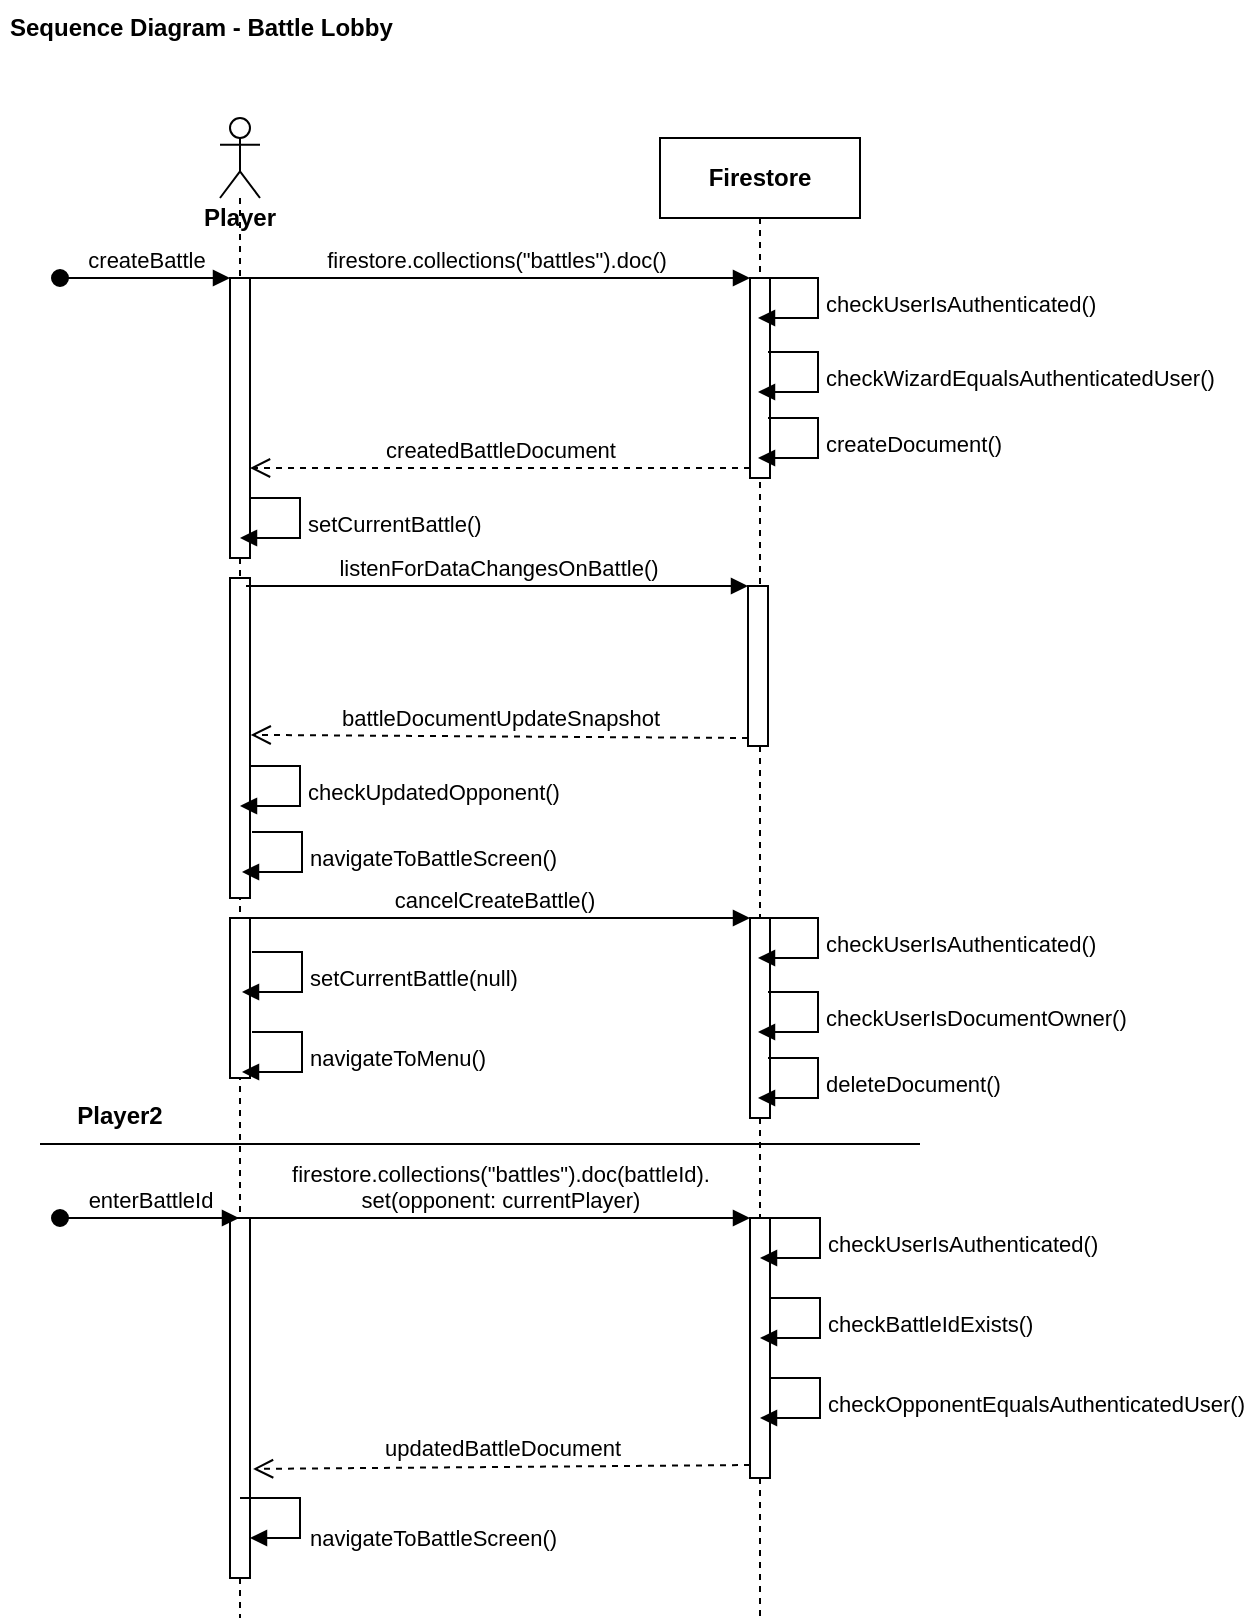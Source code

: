 <mxfile version="14.3.0" type="github">
  <diagram id="kgpKYQtTHZ0yAKxKKP6v" name="Page-1">
    <mxGraphModel dx="1527" dy="908" grid="1" gridSize="10" guides="1" tooltips="1" connect="1" arrows="1" fold="1" page="1" pageScale="1" pageWidth="850" pageHeight="1100" math="0" shadow="0">
      <root>
        <mxCell id="0" />
        <mxCell id="1" parent="0" />
        <mxCell id="dDlLGJxj14NWyJv1FB35-6" value="&lt;b&gt;Player&lt;/b&gt;" style="shape=umlLifeline;participant=umlActor;perimeter=lifelinePerimeter;whiteSpace=wrap;html=1;container=1;collapsible=0;recursiveResize=0;verticalAlign=top;spacingTop=36;outlineConnect=0;" vertex="1" parent="1">
          <mxGeometry x="160" y="90" width="20" height="750" as="geometry" />
        </mxCell>
        <mxCell id="dDlLGJxj14NWyJv1FB35-15" value="" style="html=1;points=[];perimeter=orthogonalPerimeter;" vertex="1" parent="dDlLGJxj14NWyJv1FB35-6">
          <mxGeometry x="5" y="80" width="10" height="140" as="geometry" />
        </mxCell>
        <mxCell id="dDlLGJxj14NWyJv1FB35-16" value="createBattle" style="html=1;verticalAlign=bottom;startArrow=oval;endArrow=block;startSize=8;" edge="1" target="dDlLGJxj14NWyJv1FB35-15" parent="dDlLGJxj14NWyJv1FB35-6">
          <mxGeometry relative="1" as="geometry">
            <mxPoint x="-80" y="80" as="sourcePoint" />
          </mxGeometry>
        </mxCell>
        <mxCell id="dDlLGJxj14NWyJv1FB35-27" value="" style="html=1;points=[];perimeter=orthogonalPerimeter;" vertex="1" parent="dDlLGJxj14NWyJv1FB35-6">
          <mxGeometry x="5" y="550" width="10" height="180" as="geometry" />
        </mxCell>
        <mxCell id="dDlLGJxj14NWyJv1FB35-46" value="" style="html=1;points=[];perimeter=orthogonalPerimeter;" vertex="1" parent="dDlLGJxj14NWyJv1FB35-6">
          <mxGeometry x="5" y="230" width="10" height="160" as="geometry" />
        </mxCell>
        <mxCell id="dDlLGJxj14NWyJv1FB35-47" value="" style="html=1;points=[];perimeter=orthogonalPerimeter;" vertex="1" parent="dDlLGJxj14NWyJv1FB35-6">
          <mxGeometry x="5" y="400" width="10" height="80" as="geometry" />
        </mxCell>
        <mxCell id="dDlLGJxj14NWyJv1FB35-17" value="Firestore" style="shape=umlLifeline;perimeter=lifelinePerimeter;whiteSpace=wrap;html=1;container=1;collapsible=0;recursiveResize=0;outlineConnect=0;fontStyle=1" vertex="1" parent="1">
          <mxGeometry x="380" y="100" width="100" height="740" as="geometry" />
        </mxCell>
        <mxCell id="dDlLGJxj14NWyJv1FB35-18" value="" style="html=1;points=[];perimeter=orthogonalPerimeter;" vertex="1" parent="dDlLGJxj14NWyJv1FB35-17">
          <mxGeometry x="45" y="70" width="10" height="100" as="geometry" />
        </mxCell>
        <mxCell id="dDlLGJxj14NWyJv1FB35-24" value="" style="html=1;points=[];perimeter=orthogonalPerimeter;" vertex="1" parent="dDlLGJxj14NWyJv1FB35-17">
          <mxGeometry x="45" y="540" width="10" height="130" as="geometry" />
        </mxCell>
        <mxCell id="dDlLGJxj14NWyJv1FB35-29" value="createDocument()" style="edgeStyle=orthogonalEdgeStyle;html=1;align=left;spacingLeft=2;endArrow=block;rounded=0;entryX=1;entryY=0;" edge="1" parent="dDlLGJxj14NWyJv1FB35-17">
          <mxGeometry relative="1" as="geometry">
            <mxPoint x="54" y="140" as="sourcePoint" />
            <Array as="points">
              <mxPoint x="79" y="140" />
            </Array>
            <mxPoint x="49" y="160" as="targetPoint" />
          </mxGeometry>
        </mxCell>
        <mxCell id="dDlLGJxj14NWyJv1FB35-48" value="" style="html=1;points=[];perimeter=orthogonalPerimeter;" vertex="1" parent="dDlLGJxj14NWyJv1FB35-17">
          <mxGeometry x="45" y="390" width="10" height="100" as="geometry" />
        </mxCell>
        <mxCell id="dDlLGJxj14NWyJv1FB35-19" value="firestore.collections(&quot;battles&quot;).doc()" style="html=1;verticalAlign=bottom;endArrow=block;entryX=0;entryY=0;" edge="1" target="dDlLGJxj14NWyJv1FB35-18" parent="1" source="dDlLGJxj14NWyJv1FB35-6">
          <mxGeometry relative="1" as="geometry">
            <mxPoint x="440" y="170" as="sourcePoint" />
          </mxGeometry>
        </mxCell>
        <mxCell id="dDlLGJxj14NWyJv1FB35-20" value="createdBattleDocument" style="html=1;verticalAlign=bottom;endArrow=open;dashed=1;endSize=8;exitX=0;exitY=0.95;" edge="1" source="dDlLGJxj14NWyJv1FB35-18" parent="1" target="dDlLGJxj14NWyJv1FB35-15">
          <mxGeometry relative="1" as="geometry">
            <mxPoint x="440" y="246" as="targetPoint" />
          </mxGeometry>
        </mxCell>
        <mxCell id="dDlLGJxj14NWyJv1FB35-23" value="enterBattleId" style="html=1;verticalAlign=bottom;startArrow=oval;startFill=1;endArrow=block;startSize=8;" edge="1" parent="1">
          <mxGeometry width="60" relative="1" as="geometry">
            <mxPoint x="80" y="640" as="sourcePoint" />
            <mxPoint x="169.5" y="640" as="targetPoint" />
          </mxGeometry>
        </mxCell>
        <mxCell id="dDlLGJxj14NWyJv1FB35-25" value="firestore.collections(&quot;battles&quot;).doc(battleId).&lt;br&gt;set(opponent: currentPlayer)" style="html=1;verticalAlign=bottom;endArrow=block;entryX=0;entryY=0;" edge="1" target="dDlLGJxj14NWyJv1FB35-24" parent="1">
          <mxGeometry relative="1" as="geometry">
            <mxPoint x="174" y="640" as="sourcePoint" />
          </mxGeometry>
        </mxCell>
        <mxCell id="dDlLGJxj14NWyJv1FB35-26" value="updatedBattleDocument" style="html=1;verticalAlign=bottom;endArrow=open;dashed=1;endSize=8;exitX=0;exitY=0.95;entryX=1.153;entryY=0.697;entryDx=0;entryDy=0;entryPerimeter=0;" edge="1" source="dDlLGJxj14NWyJv1FB35-24" parent="1" target="dDlLGJxj14NWyJv1FB35-27">
          <mxGeometry relative="1" as="geometry">
            <mxPoint x="180" y="764" as="targetPoint" />
          </mxGeometry>
        </mxCell>
        <mxCell id="dDlLGJxj14NWyJv1FB35-30" value="checkUserIsAuthenticated()" style="edgeStyle=orthogonalEdgeStyle;html=1;align=left;spacingLeft=2;endArrow=block;rounded=0;entryX=1;entryY=0;" edge="1" parent="1">
          <mxGeometry relative="1" as="geometry">
            <mxPoint x="435" y="640" as="sourcePoint" />
            <Array as="points">
              <mxPoint x="460" y="640" />
            </Array>
            <mxPoint x="430" y="660" as="targetPoint" />
          </mxGeometry>
        </mxCell>
        <mxCell id="dDlLGJxj14NWyJv1FB35-31" value="checkBattleIdExists()" style="edgeStyle=orthogonalEdgeStyle;html=1;align=left;spacingLeft=2;endArrow=block;rounded=0;entryX=1;entryY=0;" edge="1" parent="1">
          <mxGeometry relative="1" as="geometry">
            <mxPoint x="435" y="680" as="sourcePoint" />
            <Array as="points">
              <mxPoint x="460" y="680" />
            </Array>
            <mxPoint x="430" y="700" as="targetPoint" />
          </mxGeometry>
        </mxCell>
        <mxCell id="dDlLGJxj14NWyJv1FB35-32" value="checkUserIsAuthenticated()" style="edgeStyle=orthogonalEdgeStyle;html=1;align=left;spacingLeft=2;endArrow=block;rounded=0;entryX=1;entryY=0;" edge="1" parent="1">
          <mxGeometry relative="1" as="geometry">
            <mxPoint x="434" y="170" as="sourcePoint" />
            <Array as="points">
              <mxPoint x="459" y="170" />
            </Array>
            <mxPoint x="429" y="190" as="targetPoint" />
          </mxGeometry>
        </mxCell>
        <mxCell id="dDlLGJxj14NWyJv1FB35-33" value="checkWizardEqualsAuthenticatedUser()" style="edgeStyle=orthogonalEdgeStyle;html=1;align=left;spacingLeft=2;endArrow=block;rounded=0;entryX=1;entryY=0;" edge="1" parent="1">
          <mxGeometry relative="1" as="geometry">
            <mxPoint x="434" y="207" as="sourcePoint" />
            <Array as="points">
              <mxPoint x="459" y="207" />
            </Array>
            <mxPoint x="429" y="227" as="targetPoint" />
          </mxGeometry>
        </mxCell>
        <mxCell id="dDlLGJxj14NWyJv1FB35-34" value="checkOpponentEqualsAuthenticatedUser()" style="edgeStyle=orthogonalEdgeStyle;html=1;align=left;spacingLeft=2;endArrow=block;rounded=0;entryX=1;entryY=0;" edge="1" parent="1">
          <mxGeometry relative="1" as="geometry">
            <mxPoint x="435" y="720" as="sourcePoint" />
            <Array as="points">
              <mxPoint x="460" y="720" />
            </Array>
            <mxPoint x="430" y="740" as="targetPoint" />
          </mxGeometry>
        </mxCell>
        <mxCell id="dDlLGJxj14NWyJv1FB35-35" value="setCurrentBattle()" style="edgeStyle=orthogonalEdgeStyle;html=1;align=left;spacingLeft=2;endArrow=block;rounded=0;entryX=1;entryY=0;" edge="1" parent="1">
          <mxGeometry relative="1" as="geometry">
            <mxPoint x="175" y="280" as="sourcePoint" />
            <Array as="points">
              <mxPoint x="200" y="280" />
            </Array>
            <mxPoint x="170" y="300" as="targetPoint" />
          </mxGeometry>
        </mxCell>
        <mxCell id="dDlLGJxj14NWyJv1FB35-36" value="" style="line;strokeWidth=1;fillColor=none;align=left;verticalAlign=middle;spacingTop=-1;spacingLeft=3;spacingRight=3;rotatable=0;labelPosition=right;points=[];portConstraint=eastwest;" vertex="1" parent="1">
          <mxGeometry x="70" y="599" width="440" height="8" as="geometry" />
        </mxCell>
        <mxCell id="dDlLGJxj14NWyJv1FB35-37" value="Player2" style="text;html=1;strokeColor=none;fillColor=none;align=center;verticalAlign=middle;whiteSpace=wrap;rounded=0;fontStyle=1" vertex="1" parent="1">
          <mxGeometry x="50" y="579" width="120" height="20" as="geometry" />
        </mxCell>
        <mxCell id="dDlLGJxj14NWyJv1FB35-40" value="navigateToBattleScreen()" style="edgeStyle=orthogonalEdgeStyle;html=1;align=left;spacingLeft=2;endArrow=block;rounded=0;entryX=1;entryY=0;" edge="1" parent="1">
          <mxGeometry x="0.333" relative="1" as="geometry">
            <mxPoint x="170" y="780" as="sourcePoint" />
            <Array as="points">
              <mxPoint x="200" y="780" />
              <mxPoint x="200" y="800" />
            </Array>
            <mxPoint x="175" y="800" as="targetPoint" />
            <mxPoint x="1" as="offset" />
          </mxGeometry>
        </mxCell>
        <mxCell id="dDlLGJxj14NWyJv1FB35-41" value="" style="html=1;points=[];perimeter=orthogonalPerimeter;" vertex="1" parent="1">
          <mxGeometry x="424" y="324" width="10" height="80" as="geometry" />
        </mxCell>
        <mxCell id="dDlLGJxj14NWyJv1FB35-42" value="listenForDataChangesOnBattle()" style="html=1;verticalAlign=bottom;endArrow=block;entryX=0;entryY=0;" edge="1" target="dDlLGJxj14NWyJv1FB35-41" parent="1">
          <mxGeometry relative="1" as="geometry">
            <mxPoint x="173" y="324" as="sourcePoint" />
          </mxGeometry>
        </mxCell>
        <mxCell id="dDlLGJxj14NWyJv1FB35-43" value="battleDocumentUpdateSnapshot" style="html=1;verticalAlign=bottom;endArrow=open;dashed=1;endSize=8;exitX=0;exitY=0.95;entryX=1.035;entryY=0.724;entryDx=0;entryDy=0;entryPerimeter=0;" edge="1" source="dDlLGJxj14NWyJv1FB35-41" parent="1">
          <mxGeometry relative="1" as="geometry">
            <mxPoint x="175.35" y="398.44" as="targetPoint" />
          </mxGeometry>
        </mxCell>
        <mxCell id="dDlLGJxj14NWyJv1FB35-44" value="checkUpdatedOpponent()" style="edgeStyle=orthogonalEdgeStyle;html=1;align=left;spacingLeft=2;endArrow=block;rounded=0;entryX=1;entryY=0;" edge="1" parent="1">
          <mxGeometry relative="1" as="geometry">
            <mxPoint x="175" y="414" as="sourcePoint" />
            <Array as="points">
              <mxPoint x="200" y="414" />
            </Array>
            <mxPoint x="170" y="434" as="targetPoint" />
          </mxGeometry>
        </mxCell>
        <mxCell id="dDlLGJxj14NWyJv1FB35-45" value="navigateToBattleScreen()" style="edgeStyle=orthogonalEdgeStyle;html=1;align=left;spacingLeft=2;endArrow=block;rounded=0;entryX=1;entryY=0;" edge="1" parent="1">
          <mxGeometry relative="1" as="geometry">
            <mxPoint x="176" y="447" as="sourcePoint" />
            <Array as="points">
              <mxPoint x="201" y="447" />
            </Array>
            <mxPoint x="171" y="467" as="targetPoint" />
          </mxGeometry>
        </mxCell>
        <mxCell id="dDlLGJxj14NWyJv1FB35-49" value="cancelCreateBattle()" style="html=1;verticalAlign=bottom;endArrow=block;entryX=0;entryY=0;" edge="1" target="dDlLGJxj14NWyJv1FB35-48" parent="1">
          <mxGeometry relative="1" as="geometry">
            <mxPoint x="169" y="490" as="sourcePoint" />
          </mxGeometry>
        </mxCell>
        <mxCell id="dDlLGJxj14NWyJv1FB35-51" value="navigateToMenu()" style="edgeStyle=orthogonalEdgeStyle;html=1;align=left;spacingLeft=2;endArrow=block;rounded=0;entryX=1;entryY=0;" edge="1" parent="1">
          <mxGeometry relative="1" as="geometry">
            <mxPoint x="176" y="547" as="sourcePoint" />
            <Array as="points">
              <mxPoint x="201" y="547" />
            </Array>
            <mxPoint x="171" y="567" as="targetPoint" />
          </mxGeometry>
        </mxCell>
        <mxCell id="dDlLGJxj14NWyJv1FB35-52" value="setCurrentBattle(null)" style="edgeStyle=orthogonalEdgeStyle;html=1;align=left;spacingLeft=2;endArrow=block;rounded=0;entryX=1;entryY=0;" edge="1" parent="1">
          <mxGeometry relative="1" as="geometry">
            <mxPoint x="176" y="507" as="sourcePoint" />
            <Array as="points">
              <mxPoint x="201" y="507" />
            </Array>
            <mxPoint x="171" y="527" as="targetPoint" />
          </mxGeometry>
        </mxCell>
        <mxCell id="dDlLGJxj14NWyJv1FB35-54" value="deleteDocument()" style="edgeStyle=orthogonalEdgeStyle;html=1;align=left;spacingLeft=2;endArrow=block;rounded=0;entryX=1;entryY=0;" edge="1" parent="1">
          <mxGeometry relative="1" as="geometry">
            <mxPoint x="434" y="560" as="sourcePoint" />
            <Array as="points">
              <mxPoint x="459" y="560" />
            </Array>
            <mxPoint x="429" y="580" as="targetPoint" />
          </mxGeometry>
        </mxCell>
        <mxCell id="dDlLGJxj14NWyJv1FB35-55" value="checkUserIsAuthenticated()" style="edgeStyle=orthogonalEdgeStyle;html=1;align=left;spacingLeft=2;endArrow=block;rounded=0;entryX=1;entryY=0;" edge="1" parent="1">
          <mxGeometry relative="1" as="geometry">
            <mxPoint x="434" y="490" as="sourcePoint" />
            <Array as="points">
              <mxPoint x="459" y="490" />
            </Array>
            <mxPoint x="429" y="510" as="targetPoint" />
          </mxGeometry>
        </mxCell>
        <mxCell id="dDlLGJxj14NWyJv1FB35-56" value="checkUserIsDocumentOwner()" style="edgeStyle=orthogonalEdgeStyle;html=1;align=left;spacingLeft=2;endArrow=block;rounded=0;entryX=1;entryY=0;" edge="1" parent="1">
          <mxGeometry relative="1" as="geometry">
            <mxPoint x="434" y="527" as="sourcePoint" />
            <Array as="points">
              <mxPoint x="459" y="527" />
            </Array>
            <mxPoint x="429" y="547" as="targetPoint" />
          </mxGeometry>
        </mxCell>
        <mxCell id="dDlLGJxj14NWyJv1FB35-57" value="Sequence Diagram - Battle Lobby" style="text;align=left;fontStyle=1;verticalAlign=middle;spacingLeft=3;spacingRight=3;strokeColor=none;rotatable=0;points=[[0,0.5],[1,0.5]];portConstraint=eastwest;" vertex="1" parent="1">
          <mxGeometry x="50" y="31" width="230" height="26" as="geometry" />
        </mxCell>
      </root>
    </mxGraphModel>
  </diagram>
</mxfile>
